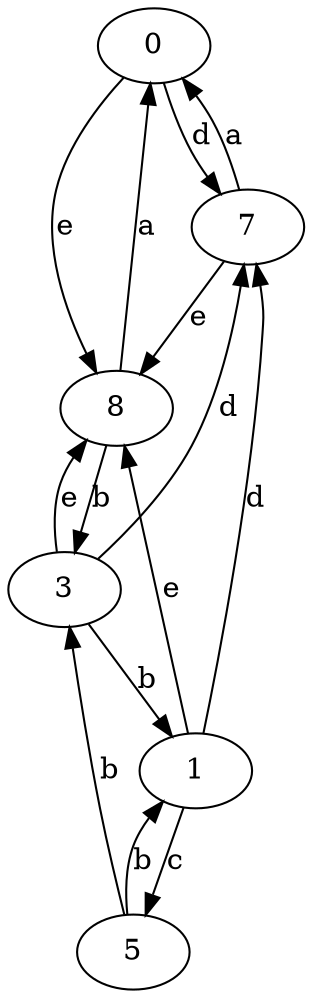 strict digraph  {
0;
1;
3;
5;
7;
8;
0 -> 7  [label=d];
0 -> 8  [label=e];
1 -> 5  [label=c];
1 -> 7  [label=d];
1 -> 8  [label=e];
3 -> 1  [label=b];
3 -> 7  [label=d];
3 -> 8  [label=e];
5 -> 1  [label=b];
5 -> 3  [label=b];
7 -> 0  [label=a];
7 -> 8  [label=e];
8 -> 0  [label=a];
8 -> 3  [label=b];
}
